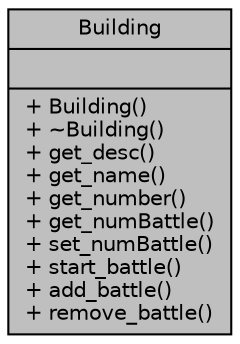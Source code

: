 digraph "Building"
{
 // LATEX_PDF_SIZE
  edge [fontname="Helvetica",fontsize="10",labelfontname="Helvetica",labelfontsize="10"];
  node [fontname="Helvetica",fontsize="10",shape=record];
  Node1 [label="{Building\n||+ Building()\l+ ~Building()\l+ get_desc()\l+ get_name()\l+ get_number()\l+ get_numBattle()\l+ set_numBattle()\l+ start_battle()\l+ add_battle()\l+ remove_battle()\l}",height=0.2,width=0.4,color="black", fillcolor="grey75", style="filled", fontcolor="black",tooltip=" "];
}
